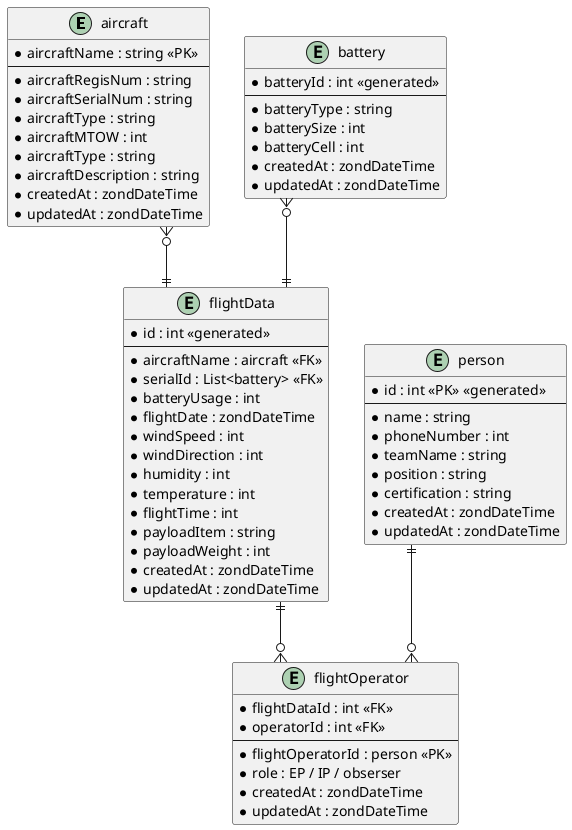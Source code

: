 @startuml

' hide the spot
' hide circle

' avoid problems with angled crows feet
skinparam linetype ortho

entity "aircraft" as aircraft {
  *aircraftName : string <<PK>>
  --
  *aircraftRegisNum : string
  *aircraftSerialNum : string
  *aircraftType : string
  *aircraftMTOW : int
  *aircraftType : string
  *aircraftDescription : string
  *createdAt : zondDateTime
  *updatedAt : zondDateTime
}

entity "battery" as battery {
  *batteryId : int <<generated>>
  --
  *batteryType : string
  *batterySize : int
  *batteryCell : int
  *createdAt : zondDateTime
  *updatedAt : zondDateTime
}

entity "person" as operator {
  *id : int <<PK>> <<generated>>
  --
  *name : string 
  *phoneNumber : int
  *teamName : string
  *position : string
  *certification : string
  *createdAt : zondDateTime
  *updatedAt : zondDateTime
}

entity "flightOperator" as flightOperator {
  *flightDataId : int <<FK>>
  *operatorId : int <<FK>>
  --
  *flightOperatorId : person <<PK>> 
  *role : EP / IP / obserser
  *createdAt : zondDateTime
  *updatedAt : zondDateTime
}

entity "flightData" as flightPlan {
  *id : int <<generated>>
  --
  *aircraftName : aircraft <<FK>>
  *serialId : List<battery> <<FK>>
  *batteryUsage : int
  *flightDate : zondDateTime
  *windSpeed : int
  *windDirection : int
  *humidity : int
  *temperature : int
  *flightTime : int
  *payloadItem : string
  *payloadWeight : int
  *createdAt : zondDateTime
  *updatedAt : zondDateTime
}



flightPlan ||--o{ flightOperator
operator ||--o{ flightOperator

battery }o--|| flightPlan
aircraft }o--|| flightPlan


@enduml
